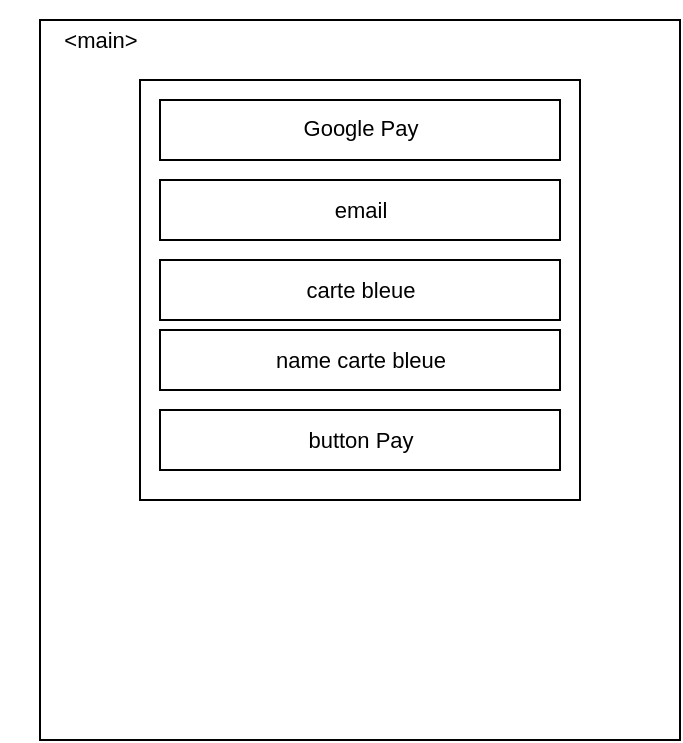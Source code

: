 <mxfile>
    <diagram id="9Wwfh3d64QOD8siUCHfm" name="Page-1">
        <mxGraphModel dx="393" dy="462" grid="1" gridSize="10" guides="1" tooltips="1" connect="1" arrows="1" fold="1" page="1" pageScale="1" pageWidth="827" pageHeight="1169" math="0" shadow="0">
            <root>
                <mxCell id="0"/>
                <mxCell id="1" parent="0"/>
                <mxCell id="3" value="" style="rounded=0;whiteSpace=wrap;html=1;" vertex="1" parent="1">
                    <mxGeometry x="80" y="80" width="320" height="360" as="geometry"/>
                </mxCell>
                <mxCell id="4" value="" style="rounded=0;whiteSpace=wrap;html=1;" vertex="1" parent="1">
                    <mxGeometry x="130" y="110" width="220" height="210" as="geometry"/>
                </mxCell>
                <mxCell id="5" value="&lt;span style=&quot;font-weight: 400;&quot;&gt;&amp;lt;main&amp;gt;&lt;/span&gt;" style="text;strokeColor=none;fillColor=none;html=1;fontSize=11;fontStyle=1;verticalAlign=middle;align=center;" vertex="1" parent="1">
                    <mxGeometry x="60" y="70" width="100" height="40" as="geometry"/>
                </mxCell>
                <mxCell id="7" value="" style="rounded=0;whiteSpace=wrap;html=1;fontSize=11;" vertex="1" parent="1">
                    <mxGeometry x="140" y="120" width="200" height="30" as="geometry"/>
                </mxCell>
                <mxCell id="8" value="&lt;span style=&quot;font-weight: 400;&quot;&gt;Google Pay&lt;/span&gt;" style="text;strokeColor=none;fillColor=none;html=1;fontSize=11;fontStyle=1;verticalAlign=middle;align=center;" vertex="1" parent="1">
                    <mxGeometry x="190" y="114" width="100" height="40" as="geometry"/>
                </mxCell>
                <mxCell id="9" value="" style="rounded=0;whiteSpace=wrap;html=1;fontSize=11;" vertex="1" parent="1">
                    <mxGeometry x="140" y="160" width="200" height="30" as="geometry"/>
                </mxCell>
                <mxCell id="10" value="&lt;span style=&quot;font-weight: 400;&quot;&gt;email&lt;/span&gt;" style="text;strokeColor=none;fillColor=none;html=1;fontSize=11;fontStyle=1;verticalAlign=middle;align=center;" vertex="1" parent="1">
                    <mxGeometry x="190" y="155" width="100" height="40" as="geometry"/>
                </mxCell>
                <mxCell id="11" value="" style="rounded=0;whiteSpace=wrap;html=1;fontSize=11;" vertex="1" parent="1">
                    <mxGeometry x="140" y="200" width="200" height="30" as="geometry"/>
                </mxCell>
                <mxCell id="12" value="&lt;span style=&quot;font-weight: 400;&quot;&gt;carte bleue&lt;/span&gt;" style="text;strokeColor=none;fillColor=none;html=1;fontSize=11;fontStyle=1;verticalAlign=middle;align=center;" vertex="1" parent="1">
                    <mxGeometry x="190" y="195" width="100" height="40" as="geometry"/>
                </mxCell>
                <mxCell id="13" value="" style="rounded=0;whiteSpace=wrap;html=1;fontSize=11;" vertex="1" parent="1">
                    <mxGeometry x="140" y="235" width="200" height="30" as="geometry"/>
                </mxCell>
                <mxCell id="14" value="&lt;span style=&quot;font-weight: 400;&quot;&gt;name carte bleue&lt;/span&gt;" style="text;strokeColor=none;fillColor=none;html=1;fontSize=11;fontStyle=1;verticalAlign=middle;align=center;" vertex="1" parent="1">
                    <mxGeometry x="190" y="230" width="100" height="40" as="geometry"/>
                </mxCell>
                <mxCell id="15" value="" style="rounded=0;whiteSpace=wrap;html=1;fontSize=11;" vertex="1" parent="1">
                    <mxGeometry x="140" y="275" width="200" height="30" as="geometry"/>
                </mxCell>
                <mxCell id="17" value="&lt;span style=&quot;font-weight: 400;&quot;&gt;button Pay&lt;/span&gt;" style="text;strokeColor=none;fillColor=none;html=1;fontSize=11;fontStyle=1;verticalAlign=middle;align=center;" vertex="1" parent="1">
                    <mxGeometry x="190" y="270" width="100" height="40" as="geometry"/>
                </mxCell>
            </root>
        </mxGraphModel>
    </diagram>
</mxfile>